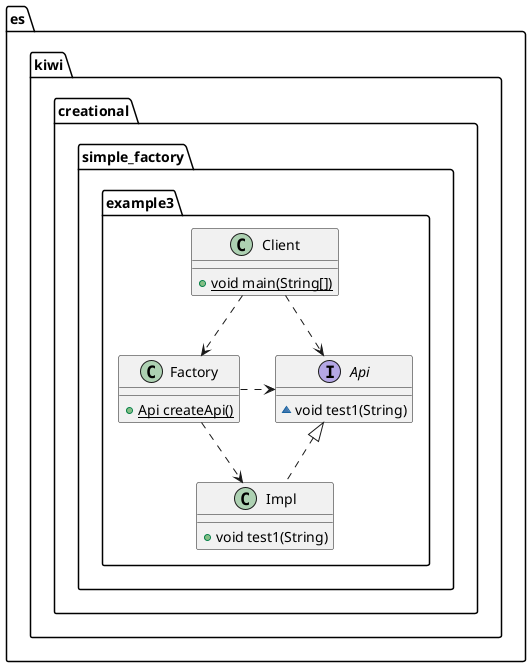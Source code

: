 @startuml
class es.kiwi.creational.simple_factory.example3.Factory {
+ {static} Api createApi()
}
class es.kiwi.creational.simple_factory.example3.Impl {
+ void test1(String)
}
interface es.kiwi.creational.simple_factory.example3.Api {
~ void test1(String)
}
class es.kiwi.creational.simple_factory.example3.Client {
+ {static} void main(String[])
}


es.kiwi.creational.simple_factory.example3.Api <|.. es.kiwi.creational.simple_factory.example3.Impl
es.kiwi.creational.simple_factory.example3.Client ..> es.kiwi.creational.simple_factory.example3.Api
es.kiwi.creational.simple_factory.example3.Client ..> es.kiwi.creational.simple_factory.example3.Factory
es.kiwi.creational.simple_factory.example3.Factory .right.> es.kiwi.creational.simple_factory.example3.Api
es.kiwi.creational.simple_factory.example3.Factory .right.> es.kiwi.creational.simple_factory.example3.Impl

@enduml